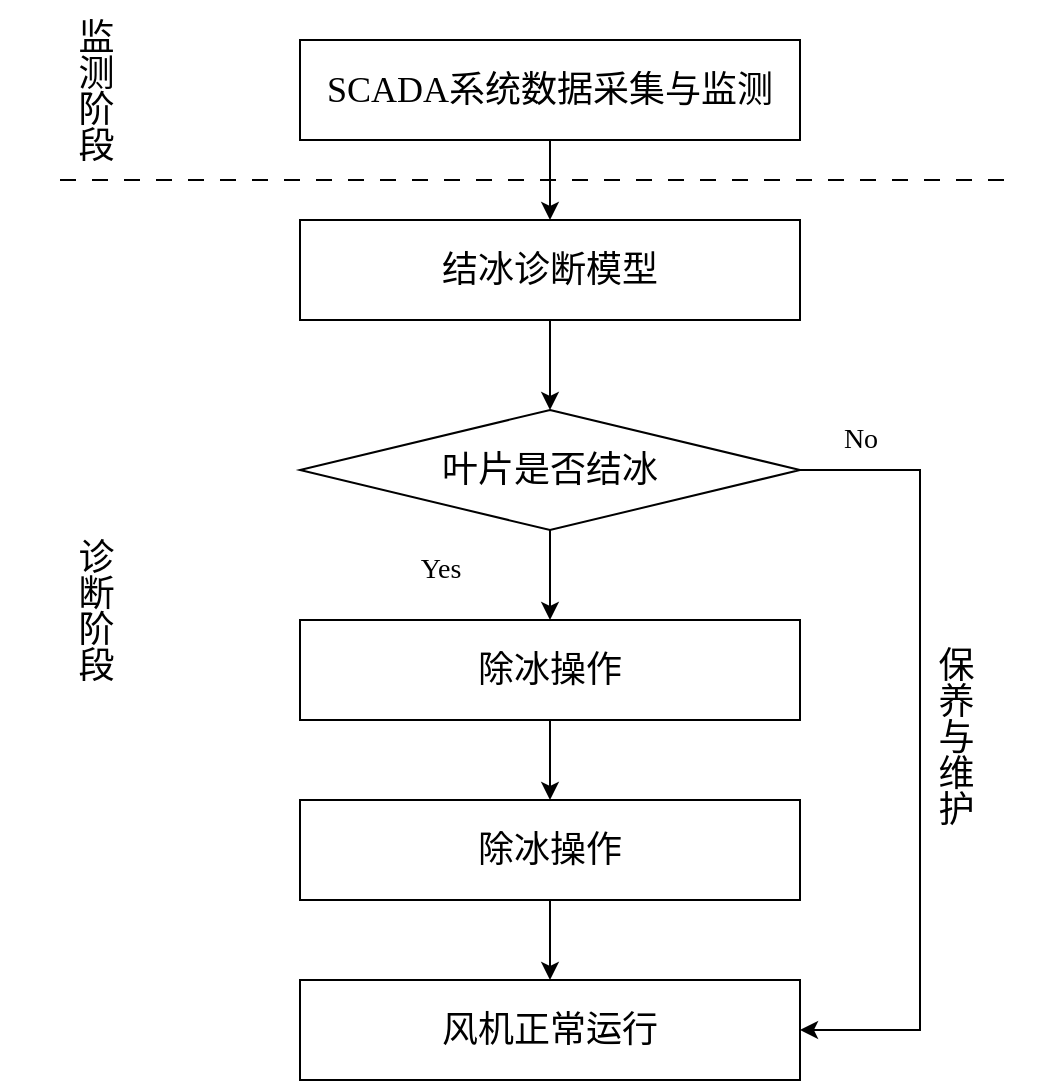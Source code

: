 <mxfile version="28.1.0">
  <diagram name="第 1 页" id="nFsAOjWybpd1lJpETCGC">
    <mxGraphModel dx="1213" dy="673" grid="1" gridSize="10" guides="1" tooltips="1" connect="1" arrows="1" fold="1" page="1" pageScale="1" pageWidth="827" pageHeight="1169" math="0" shadow="0">
      <root>
        <mxCell id="0" />
        <mxCell id="1" parent="0" />
        <mxCell id="9mX1B9m7YYr3MZhmCGJs-9" style="edgeStyle=orthogonalEdgeStyle;rounded=0;orthogonalLoop=1;jettySize=auto;html=1;entryX=0.5;entryY=0;entryDx=0;entryDy=0;" parent="1" source="9mX1B9m7YYr3MZhmCGJs-1" target="9mX1B9m7YYr3MZhmCGJs-2" edge="1">
          <mxGeometry relative="1" as="geometry" />
        </mxCell>
        <mxCell id="9mX1B9m7YYr3MZhmCGJs-1" value="&lt;font face=&quot;SimSun&quot; style=&quot;font-size: 18px;&quot;&gt;SCADA系统数据采集与监测&lt;/font&gt;" style="rounded=0;whiteSpace=wrap;html=1;" parent="1" vertex="1">
          <mxGeometry x="320" y="240" width="250" height="50" as="geometry" />
        </mxCell>
        <mxCell id="9mX1B9m7YYr3MZhmCGJs-10" style="edgeStyle=orthogonalEdgeStyle;rounded=0;orthogonalLoop=1;jettySize=auto;html=1;entryX=0.5;entryY=0;entryDx=0;entryDy=0;" parent="1" source="9mX1B9m7YYr3MZhmCGJs-2" target="9mX1B9m7YYr3MZhmCGJs-3" edge="1">
          <mxGeometry relative="1" as="geometry" />
        </mxCell>
        <mxCell id="9mX1B9m7YYr3MZhmCGJs-2" value="&lt;font face=&quot;SimSun&quot; style=&quot;font-size: 18px;&quot;&gt;结冰诊断模型&lt;/font&gt;" style="rounded=0;whiteSpace=wrap;html=1;" parent="1" vertex="1">
          <mxGeometry x="320" y="330" width="250" height="50" as="geometry" />
        </mxCell>
        <mxCell id="9mX1B9m7YYr3MZhmCGJs-7" style="edgeStyle=orthogonalEdgeStyle;rounded=0;orthogonalLoop=1;jettySize=auto;html=1;entryX=0.5;entryY=0;entryDx=0;entryDy=0;" parent="1" source="9mX1B9m7YYr3MZhmCGJs-3" target="9mX1B9m7YYr3MZhmCGJs-4" edge="1">
          <mxGeometry relative="1" as="geometry" />
        </mxCell>
        <mxCell id="9mX1B9m7YYr3MZhmCGJs-8" style="edgeStyle=elbowEdgeStyle;rounded=0;orthogonalLoop=1;jettySize=auto;html=1;exitX=1;exitY=0.5;exitDx=0;exitDy=0;entryX=1;entryY=0.5;entryDx=0;entryDy=0;" parent="1" source="9mX1B9m7YYr3MZhmCGJs-3" target="9mX1B9m7YYr3MZhmCGJs-6" edge="1">
          <mxGeometry relative="1" as="geometry">
            <mxPoint x="640" y="455" as="sourcePoint" />
            <mxPoint x="570" y="735" as="targetPoint" />
            <Array as="points">
              <mxPoint x="630" y="630" />
            </Array>
          </mxGeometry>
        </mxCell>
        <mxCell id="9mX1B9m7YYr3MZhmCGJs-3" value="&lt;font style=&quot;font-size: 18px;&quot; face=&quot;SimSun&quot;&gt;叶片是否结冰&lt;/font&gt;" style="rhombus;whiteSpace=wrap;html=1;" parent="1" vertex="1">
          <mxGeometry x="320" y="425" width="250" height="60" as="geometry" />
        </mxCell>
        <mxCell id="9mX1B9m7YYr3MZhmCGJs-11" style="edgeStyle=orthogonalEdgeStyle;rounded=0;orthogonalLoop=1;jettySize=auto;html=1;entryX=0.5;entryY=0;entryDx=0;entryDy=0;" parent="1" source="9mX1B9m7YYr3MZhmCGJs-4" target="9mX1B9m7YYr3MZhmCGJs-5" edge="1">
          <mxGeometry relative="1" as="geometry" />
        </mxCell>
        <mxCell id="9mX1B9m7YYr3MZhmCGJs-4" value="&lt;font style=&quot;font-size: 18px;&quot; face=&quot;SimSun&quot;&gt;除冰操作&lt;/font&gt;" style="rounded=0;whiteSpace=wrap;html=1;" parent="1" vertex="1">
          <mxGeometry x="320" y="530" width="250" height="50" as="geometry" />
        </mxCell>
        <mxCell id="9mX1B9m7YYr3MZhmCGJs-12" style="edgeStyle=orthogonalEdgeStyle;rounded=0;orthogonalLoop=1;jettySize=auto;html=1;entryX=0.5;entryY=0;entryDx=0;entryDy=0;" parent="1" source="9mX1B9m7YYr3MZhmCGJs-5" target="9mX1B9m7YYr3MZhmCGJs-6" edge="1">
          <mxGeometry relative="1" as="geometry" />
        </mxCell>
        <mxCell id="9mX1B9m7YYr3MZhmCGJs-5" value="&lt;font style=&quot;font-size: 18px;&quot; face=&quot;SimSun&quot;&gt;除冰操作&lt;/font&gt;" style="rounded=0;whiteSpace=wrap;html=1;" parent="1" vertex="1">
          <mxGeometry x="320" y="620" width="250" height="50" as="geometry" />
        </mxCell>
        <mxCell id="9mX1B9m7YYr3MZhmCGJs-6" value="&lt;font style=&quot;font-size: 18px;&quot; face=&quot;SimSun&quot;&gt;风机正常运行&lt;/font&gt;" style="rounded=0;whiteSpace=wrap;html=1;" parent="1" vertex="1">
          <mxGeometry x="320" y="710" width="250" height="50" as="geometry" />
        </mxCell>
        <mxCell id="9mX1B9m7YYr3MZhmCGJs-13" value="&lt;font style=&quot;font-size: 14px;&quot;&gt;Yes&lt;/font&gt;" style="text;html=1;align=center;verticalAlign=middle;resizable=0;points=[];autosize=1;strokeColor=none;fillColor=none;fontFamily=Times New Roman;" parent="1" vertex="1">
          <mxGeometry x="370" y="490" width="40" height="30" as="geometry" />
        </mxCell>
        <mxCell id="9mX1B9m7YYr3MZhmCGJs-14" value="&lt;font style=&quot;font-size: 14px;&quot;&gt;No&lt;/font&gt;" style="text;html=1;align=center;verticalAlign=middle;resizable=0;points=[];autosize=1;strokeColor=none;fillColor=none;fontFamily=Times New Roman;" parent="1" vertex="1">
          <mxGeometry x="580" y="425" width="40" height="30" as="geometry" />
        </mxCell>
        <mxCell id="9mX1B9m7YYr3MZhmCGJs-15" value="&lt;font style=&quot;font-size: 18px;&quot; face=&quot;SimSun&quot;&gt;保养与维护&lt;/font&gt;" style="text;html=1;align=center;verticalAlign=middle;resizable=0;points=[];autosize=1;strokeColor=none;fillColor=none;textDirection=vertical-lr;" parent="1" vertex="1">
          <mxGeometry x="590" y="585" width="110" height="40" as="geometry" />
        </mxCell>
        <mxCell id="N2hMhxvuIgpZAe5FVbZx-1" value="" style="endArrow=none;html=1;rounded=0;dashed=1;dashPattern=8 8;" edge="1" parent="1">
          <mxGeometry width="50" height="50" relative="1" as="geometry">
            <mxPoint x="200" y="310" as="sourcePoint" />
            <mxPoint x="680" y="310" as="targetPoint" />
          </mxGeometry>
        </mxCell>
        <mxCell id="N2hMhxvuIgpZAe5FVbZx-2" value="&lt;font face=&quot;SimSun&quot; style=&quot;font-size: 18px;&quot;&gt;监测阶段&lt;/font&gt;" style="text;html=1;align=center;verticalAlign=middle;whiteSpace=wrap;rounded=0;textDirection=vertical-lr;" vertex="1" parent="1">
          <mxGeometry x="170" y="220" width="90" height="90" as="geometry" />
        </mxCell>
        <mxCell id="N2hMhxvuIgpZAe5FVbZx-3" value="&lt;font face=&quot;SimSun&quot; style=&quot;font-size: 18px;&quot;&gt;诊断阶段&lt;/font&gt;" style="text;html=1;align=center;verticalAlign=middle;whiteSpace=wrap;rounded=0;textDirection=vertical-lr;" vertex="1" parent="1">
          <mxGeometry x="170" y="470" width="90" height="110" as="geometry" />
        </mxCell>
      </root>
    </mxGraphModel>
  </diagram>
</mxfile>
